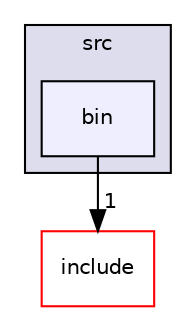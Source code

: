 digraph "/home/runner/work/template-cmake-project/template-cmake-project/src/bin" {
  compound=true
  node [ fontsize="10", fontname="Helvetica"];
  edge [ labelfontsize="10", labelfontname="Helvetica"];
  subgraph clusterdir_68267d1309a1af8e8297ef4c3efbcdba {
    graph [ bgcolor="#ddddee", pencolor="black", label="src" fontname="Helvetica", fontsize="10", URL="dir_68267d1309a1af8e8297ef4c3efbcdba.html"]
  dir_031c4fc26031de218e3c67acfca35073 [shape=box, label="bin", style="filled", fillcolor="#eeeeff", pencolor="black", URL="dir_031c4fc26031de218e3c67acfca35073.html"];
  }
  dir_d44c64559bbebec7f509842c48db8b23 [shape=box label="include" fillcolor="white" style="filled" color="red" URL="dir_d44c64559bbebec7f509842c48db8b23.html"];
  dir_031c4fc26031de218e3c67acfca35073->dir_d44c64559bbebec7f509842c48db8b23 [headlabel="1", labeldistance=1.5 headhref="dir_000005_000002.html"];
}
